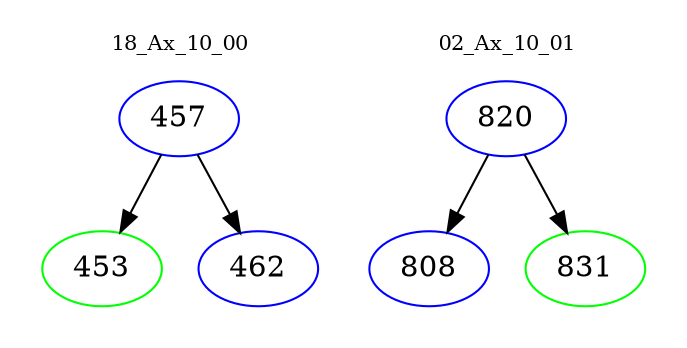 digraph{
subgraph cluster_0 {
color = white
label = "18_Ax_10_00";
fontsize=10;
T0_457 [label="457", color="blue"]
T0_457 -> T0_453 [color="black"]
T0_453 [label="453", color="green"]
T0_457 -> T0_462 [color="black"]
T0_462 [label="462", color="blue"]
}
subgraph cluster_1 {
color = white
label = "02_Ax_10_01";
fontsize=10;
T1_820 [label="820", color="blue"]
T1_820 -> T1_808 [color="black"]
T1_808 [label="808", color="blue"]
T1_820 -> T1_831 [color="black"]
T1_831 [label="831", color="green"]
}
}
